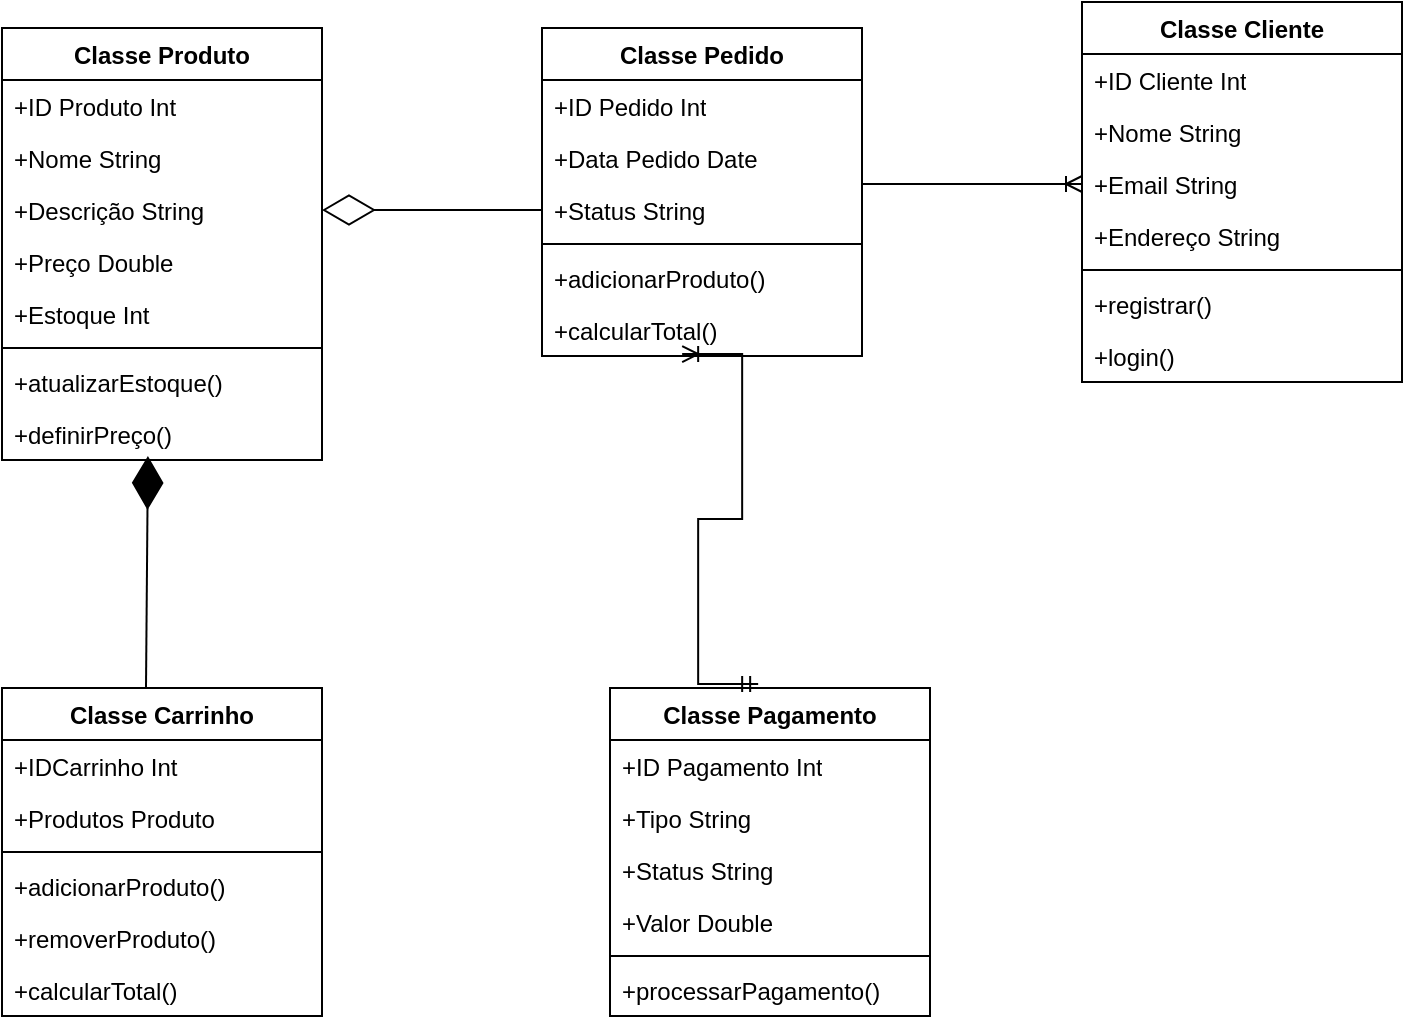 <mxfile version="24.0.7" type="github">
  <diagram name="Página-1" id="cploFBKlk-47lBsPCGw1">
    <mxGraphModel dx="1434" dy="790" grid="1" gridSize="10" guides="1" tooltips="1" connect="1" arrows="1" fold="1" page="1" pageScale="1" pageWidth="827" pageHeight="1169" math="0" shadow="0">
      <root>
        <mxCell id="0" />
        <mxCell id="1" parent="0" />
        <mxCell id="zkHzoytMQvCmvuD0UCkr-35" value="Classe Produto" style="swimlane;fontStyle=1;align=center;verticalAlign=top;childLayout=stackLayout;horizontal=1;startSize=26;horizontalStack=0;resizeParent=1;resizeParentMax=0;resizeLast=0;collapsible=1;marginBottom=0;whiteSpace=wrap;html=1;" parent="1" vertex="1">
          <mxGeometry x="30" y="340" width="160" height="216" as="geometry" />
        </mxCell>
        <mxCell id="zkHzoytMQvCmvuD0UCkr-36" value="+ID Produto Int" style="text;strokeColor=none;fillColor=none;align=left;verticalAlign=top;spacingLeft=4;spacingRight=4;overflow=hidden;rotatable=0;points=[[0,0.5],[1,0.5]];portConstraint=eastwest;whiteSpace=wrap;html=1;" parent="zkHzoytMQvCmvuD0UCkr-35" vertex="1">
          <mxGeometry y="26" width="160" height="26" as="geometry" />
        </mxCell>
        <mxCell id="zkHzoytMQvCmvuD0UCkr-39" value="+Nome String" style="text;strokeColor=none;fillColor=none;align=left;verticalAlign=top;spacingLeft=4;spacingRight=4;overflow=hidden;rotatable=0;points=[[0,0.5],[1,0.5]];portConstraint=eastwest;whiteSpace=wrap;html=1;" parent="zkHzoytMQvCmvuD0UCkr-35" vertex="1">
          <mxGeometry y="52" width="160" height="26" as="geometry" />
        </mxCell>
        <mxCell id="zkHzoytMQvCmvuD0UCkr-40" value="+Descrição String" style="text;strokeColor=none;fillColor=none;align=left;verticalAlign=top;spacingLeft=4;spacingRight=4;overflow=hidden;rotatable=0;points=[[0,0.5],[1,0.5]];portConstraint=eastwest;whiteSpace=wrap;html=1;" parent="zkHzoytMQvCmvuD0UCkr-35" vertex="1">
          <mxGeometry y="78" width="160" height="26" as="geometry" />
        </mxCell>
        <mxCell id="zkHzoytMQvCmvuD0UCkr-41" value="+Preço Double" style="text;strokeColor=none;fillColor=none;align=left;verticalAlign=top;spacingLeft=4;spacingRight=4;overflow=hidden;rotatable=0;points=[[0,0.5],[1,0.5]];portConstraint=eastwest;whiteSpace=wrap;html=1;" parent="zkHzoytMQvCmvuD0UCkr-35" vertex="1">
          <mxGeometry y="104" width="160" height="26" as="geometry" />
        </mxCell>
        <mxCell id="zkHzoytMQvCmvuD0UCkr-42" value="+Estoque Int" style="text;strokeColor=none;fillColor=none;align=left;verticalAlign=top;spacingLeft=4;spacingRight=4;overflow=hidden;rotatable=0;points=[[0,0.5],[1,0.5]];portConstraint=eastwest;whiteSpace=wrap;html=1;" parent="zkHzoytMQvCmvuD0UCkr-35" vertex="1">
          <mxGeometry y="130" width="160" height="26" as="geometry" />
        </mxCell>
        <mxCell id="zkHzoytMQvCmvuD0UCkr-37" value="" style="line;strokeWidth=1;fillColor=none;align=left;verticalAlign=middle;spacingTop=-1;spacingLeft=3;spacingRight=3;rotatable=0;labelPosition=right;points=[];portConstraint=eastwest;strokeColor=inherit;" parent="zkHzoytMQvCmvuD0UCkr-35" vertex="1">
          <mxGeometry y="156" width="160" height="8" as="geometry" />
        </mxCell>
        <mxCell id="zkHzoytMQvCmvuD0UCkr-43" value="+atualizarEstoque()" style="text;strokeColor=none;fillColor=none;align=left;verticalAlign=top;spacingLeft=4;spacingRight=4;overflow=hidden;rotatable=0;points=[[0,0.5],[1,0.5]];portConstraint=eastwest;whiteSpace=wrap;html=1;" parent="zkHzoytMQvCmvuD0UCkr-35" vertex="1">
          <mxGeometry y="164" width="160" height="26" as="geometry" />
        </mxCell>
        <mxCell id="zkHzoytMQvCmvuD0UCkr-38" value="+definirPreço()" style="text;strokeColor=none;fillColor=none;align=left;verticalAlign=top;spacingLeft=4;spacingRight=4;overflow=hidden;rotatable=0;points=[[0,0.5],[1,0.5]];portConstraint=eastwest;whiteSpace=wrap;html=1;" parent="zkHzoytMQvCmvuD0UCkr-35" vertex="1">
          <mxGeometry y="190" width="160" height="26" as="geometry" />
        </mxCell>
        <mxCell id="zkHzoytMQvCmvuD0UCkr-44" value="Classe Pedido" style="swimlane;fontStyle=1;align=center;verticalAlign=top;childLayout=stackLayout;horizontal=1;startSize=26;horizontalStack=0;resizeParent=1;resizeParentMax=0;resizeLast=0;collapsible=1;marginBottom=0;whiteSpace=wrap;html=1;" parent="1" vertex="1">
          <mxGeometry x="300" y="340" width="160" height="164" as="geometry" />
        </mxCell>
        <mxCell id="zkHzoytMQvCmvuD0UCkr-48" value="+ID Pedido Int" style="text;strokeColor=none;fillColor=none;align=left;verticalAlign=top;spacingLeft=4;spacingRight=4;overflow=hidden;rotatable=0;points=[[0,0.5],[1,0.5]];portConstraint=eastwest;whiteSpace=wrap;html=1;" parent="zkHzoytMQvCmvuD0UCkr-44" vertex="1">
          <mxGeometry y="26" width="160" height="26" as="geometry" />
        </mxCell>
        <mxCell id="zkHzoytMQvCmvuD0UCkr-45" value="+Data Pedido Date" style="text;strokeColor=none;fillColor=none;align=left;verticalAlign=top;spacingLeft=4;spacingRight=4;overflow=hidden;rotatable=0;points=[[0,0.5],[1,0.5]];portConstraint=eastwest;whiteSpace=wrap;html=1;" parent="zkHzoytMQvCmvuD0UCkr-44" vertex="1">
          <mxGeometry y="52" width="160" height="26" as="geometry" />
        </mxCell>
        <mxCell id="zkHzoytMQvCmvuD0UCkr-49" value="+Status String" style="text;strokeColor=none;fillColor=none;align=left;verticalAlign=top;spacingLeft=4;spacingRight=4;overflow=hidden;rotatable=0;points=[[0,0.5],[1,0.5]];portConstraint=eastwest;whiteSpace=wrap;html=1;" parent="zkHzoytMQvCmvuD0UCkr-44" vertex="1">
          <mxGeometry y="78" width="160" height="26" as="geometry" />
        </mxCell>
        <mxCell id="zkHzoytMQvCmvuD0UCkr-46" value="" style="line;strokeWidth=1;fillColor=none;align=left;verticalAlign=middle;spacingTop=-1;spacingLeft=3;spacingRight=3;rotatable=0;labelPosition=right;points=[];portConstraint=eastwest;strokeColor=inherit;" parent="zkHzoytMQvCmvuD0UCkr-44" vertex="1">
          <mxGeometry y="104" width="160" height="8" as="geometry" />
        </mxCell>
        <mxCell id="zkHzoytMQvCmvuD0UCkr-47" value="+adicionarProduto()" style="text;strokeColor=none;fillColor=none;align=left;verticalAlign=top;spacingLeft=4;spacingRight=4;overflow=hidden;rotatable=0;points=[[0,0.5],[1,0.5]];portConstraint=eastwest;whiteSpace=wrap;html=1;" parent="zkHzoytMQvCmvuD0UCkr-44" vertex="1">
          <mxGeometry y="112" width="160" height="26" as="geometry" />
        </mxCell>
        <mxCell id="zkHzoytMQvCmvuD0UCkr-69" value="+calcularTotal()" style="text;strokeColor=none;fillColor=none;align=left;verticalAlign=top;spacingLeft=4;spacingRight=4;overflow=hidden;rotatable=0;points=[[0,0.5],[1,0.5]];portConstraint=eastwest;whiteSpace=wrap;html=1;" parent="zkHzoytMQvCmvuD0UCkr-44" vertex="1">
          <mxGeometry y="138" width="160" height="26" as="geometry" />
        </mxCell>
        <mxCell id="zkHzoytMQvCmvuD0UCkr-50" value="Classe Cliente" style="swimlane;fontStyle=1;align=center;verticalAlign=top;childLayout=stackLayout;horizontal=1;startSize=26;horizontalStack=0;resizeParent=1;resizeParentMax=0;resizeLast=0;collapsible=1;marginBottom=0;whiteSpace=wrap;html=1;" parent="1" vertex="1">
          <mxGeometry x="570" y="327" width="160" height="190" as="geometry" />
        </mxCell>
        <mxCell id="zkHzoytMQvCmvuD0UCkr-54" value="+ID Cliente Int" style="text;strokeColor=none;fillColor=none;align=left;verticalAlign=top;spacingLeft=4;spacingRight=4;overflow=hidden;rotatable=0;points=[[0,0.5],[1,0.5]];portConstraint=eastwest;whiteSpace=wrap;html=1;" parent="zkHzoytMQvCmvuD0UCkr-50" vertex="1">
          <mxGeometry y="26" width="160" height="26" as="geometry" />
        </mxCell>
        <mxCell id="zkHzoytMQvCmvuD0UCkr-55" value="+Nome String" style="text;strokeColor=none;fillColor=none;align=left;verticalAlign=top;spacingLeft=4;spacingRight=4;overflow=hidden;rotatable=0;points=[[0,0.5],[1,0.5]];portConstraint=eastwest;whiteSpace=wrap;html=1;" parent="zkHzoytMQvCmvuD0UCkr-50" vertex="1">
          <mxGeometry y="52" width="160" height="26" as="geometry" />
        </mxCell>
        <mxCell id="zkHzoytMQvCmvuD0UCkr-56" value="+Email String" style="text;strokeColor=none;fillColor=none;align=left;verticalAlign=top;spacingLeft=4;spacingRight=4;overflow=hidden;rotatable=0;points=[[0,0.5],[1,0.5]];portConstraint=eastwest;whiteSpace=wrap;html=1;" parent="zkHzoytMQvCmvuD0UCkr-50" vertex="1">
          <mxGeometry y="78" width="160" height="26" as="geometry" />
        </mxCell>
        <mxCell id="zkHzoytMQvCmvuD0UCkr-51" value="+Endereço String" style="text;strokeColor=none;fillColor=none;align=left;verticalAlign=top;spacingLeft=4;spacingRight=4;overflow=hidden;rotatable=0;points=[[0,0.5],[1,0.5]];portConstraint=eastwest;whiteSpace=wrap;html=1;" parent="zkHzoytMQvCmvuD0UCkr-50" vertex="1">
          <mxGeometry y="104" width="160" height="26" as="geometry" />
        </mxCell>
        <mxCell id="zkHzoytMQvCmvuD0UCkr-52" value="" style="line;strokeWidth=1;fillColor=none;align=left;verticalAlign=middle;spacingTop=-1;spacingLeft=3;spacingRight=3;rotatable=0;labelPosition=right;points=[];portConstraint=eastwest;strokeColor=inherit;" parent="zkHzoytMQvCmvuD0UCkr-50" vertex="1">
          <mxGeometry y="130" width="160" height="8" as="geometry" />
        </mxCell>
        <mxCell id="zkHzoytMQvCmvuD0UCkr-53" value="+registrar()" style="text;strokeColor=none;fillColor=none;align=left;verticalAlign=top;spacingLeft=4;spacingRight=4;overflow=hidden;rotatable=0;points=[[0,0.5],[1,0.5]];portConstraint=eastwest;whiteSpace=wrap;html=1;" parent="zkHzoytMQvCmvuD0UCkr-50" vertex="1">
          <mxGeometry y="138" width="160" height="26" as="geometry" />
        </mxCell>
        <mxCell id="zkHzoytMQvCmvuD0UCkr-70" value="+login()&lt;div&gt;&lt;br&gt;&lt;/div&gt;" style="text;strokeColor=none;fillColor=none;align=left;verticalAlign=top;spacingLeft=4;spacingRight=4;overflow=hidden;rotatable=0;points=[[0,0.5],[1,0.5]];portConstraint=eastwest;whiteSpace=wrap;html=1;" parent="zkHzoytMQvCmvuD0UCkr-50" vertex="1">
          <mxGeometry y="164" width="160" height="26" as="geometry" />
        </mxCell>
        <mxCell id="zkHzoytMQvCmvuD0UCkr-57" value="Classe Carrinho" style="swimlane;fontStyle=1;align=center;verticalAlign=top;childLayout=stackLayout;horizontal=1;startSize=26;horizontalStack=0;resizeParent=1;resizeParentMax=0;resizeLast=0;collapsible=1;marginBottom=0;whiteSpace=wrap;html=1;" parent="1" vertex="1">
          <mxGeometry x="30" y="670" width="160" height="164" as="geometry" />
        </mxCell>
        <mxCell id="zkHzoytMQvCmvuD0UCkr-61" value="+IDCarrinho Int" style="text;strokeColor=none;fillColor=none;align=left;verticalAlign=top;spacingLeft=4;spacingRight=4;overflow=hidden;rotatable=0;points=[[0,0.5],[1,0.5]];portConstraint=eastwest;whiteSpace=wrap;html=1;" parent="zkHzoytMQvCmvuD0UCkr-57" vertex="1">
          <mxGeometry y="26" width="160" height="26" as="geometry" />
        </mxCell>
        <mxCell id="zkHzoytMQvCmvuD0UCkr-58" value="+Produtos Produto" style="text;strokeColor=none;fillColor=none;align=left;verticalAlign=top;spacingLeft=4;spacingRight=4;overflow=hidden;rotatable=0;points=[[0,0.5],[1,0.5]];portConstraint=eastwest;whiteSpace=wrap;html=1;" parent="zkHzoytMQvCmvuD0UCkr-57" vertex="1">
          <mxGeometry y="52" width="160" height="26" as="geometry" />
        </mxCell>
        <mxCell id="zkHzoytMQvCmvuD0UCkr-59" value="" style="line;strokeWidth=1;fillColor=none;align=left;verticalAlign=middle;spacingTop=-1;spacingLeft=3;spacingRight=3;rotatable=0;labelPosition=right;points=[];portConstraint=eastwest;strokeColor=inherit;" parent="zkHzoytMQvCmvuD0UCkr-57" vertex="1">
          <mxGeometry y="78" width="160" height="8" as="geometry" />
        </mxCell>
        <mxCell id="zkHzoytMQvCmvuD0UCkr-60" value="+adicionarProduto()" style="text;strokeColor=none;fillColor=none;align=left;verticalAlign=top;spacingLeft=4;spacingRight=4;overflow=hidden;rotatable=0;points=[[0,0.5],[1,0.5]];portConstraint=eastwest;whiteSpace=wrap;html=1;" parent="zkHzoytMQvCmvuD0UCkr-57" vertex="1">
          <mxGeometry y="86" width="160" height="26" as="geometry" />
        </mxCell>
        <mxCell id="zkHzoytMQvCmvuD0UCkr-71" value="+removerProduto()" style="text;strokeColor=none;fillColor=none;align=left;verticalAlign=top;spacingLeft=4;spacingRight=4;overflow=hidden;rotatable=0;points=[[0,0.5],[1,0.5]];portConstraint=eastwest;whiteSpace=wrap;html=1;" parent="zkHzoytMQvCmvuD0UCkr-57" vertex="1">
          <mxGeometry y="112" width="160" height="26" as="geometry" />
        </mxCell>
        <mxCell id="zkHzoytMQvCmvuD0UCkr-72" value="+calcularTotal()&lt;div&gt;&lt;br&gt;&lt;/div&gt;" style="text;strokeColor=none;fillColor=none;align=left;verticalAlign=top;spacingLeft=4;spacingRight=4;overflow=hidden;rotatable=0;points=[[0,0.5],[1,0.5]];portConstraint=eastwest;whiteSpace=wrap;html=1;" parent="zkHzoytMQvCmvuD0UCkr-57" vertex="1">
          <mxGeometry y="138" width="160" height="26" as="geometry" />
        </mxCell>
        <mxCell id="zkHzoytMQvCmvuD0UCkr-62" value="Classe Pagamento" style="swimlane;fontStyle=1;align=center;verticalAlign=top;childLayout=stackLayout;horizontal=1;startSize=26;horizontalStack=0;resizeParent=1;resizeParentMax=0;resizeLast=0;collapsible=1;marginBottom=0;whiteSpace=wrap;html=1;" parent="1" vertex="1">
          <mxGeometry x="334" y="670" width="160" height="164" as="geometry" />
        </mxCell>
        <mxCell id="zkHzoytMQvCmvuD0UCkr-63" value="+ID Pagamento Int" style="text;strokeColor=none;fillColor=none;align=left;verticalAlign=top;spacingLeft=4;spacingRight=4;overflow=hidden;rotatable=0;points=[[0,0.5],[1,0.5]];portConstraint=eastwest;whiteSpace=wrap;html=1;" parent="zkHzoytMQvCmvuD0UCkr-62" vertex="1">
          <mxGeometry y="26" width="160" height="26" as="geometry" />
        </mxCell>
        <mxCell id="zkHzoytMQvCmvuD0UCkr-66" value="+Tipo String" style="text;strokeColor=none;fillColor=none;align=left;verticalAlign=top;spacingLeft=4;spacingRight=4;overflow=hidden;rotatable=0;points=[[0,0.5],[1,0.5]];portConstraint=eastwest;whiteSpace=wrap;html=1;" parent="zkHzoytMQvCmvuD0UCkr-62" vertex="1">
          <mxGeometry y="52" width="160" height="26" as="geometry" />
        </mxCell>
        <mxCell id="zkHzoytMQvCmvuD0UCkr-68" value="+Status String" style="text;strokeColor=none;fillColor=none;align=left;verticalAlign=top;spacingLeft=4;spacingRight=4;overflow=hidden;rotatable=0;points=[[0,0.5],[1,0.5]];portConstraint=eastwest;whiteSpace=wrap;html=1;" parent="zkHzoytMQvCmvuD0UCkr-62" vertex="1">
          <mxGeometry y="78" width="160" height="26" as="geometry" />
        </mxCell>
        <mxCell id="zkHzoytMQvCmvuD0UCkr-67" value="+Valor Double" style="text;strokeColor=none;fillColor=none;align=left;verticalAlign=top;spacingLeft=4;spacingRight=4;overflow=hidden;rotatable=0;points=[[0,0.5],[1,0.5]];portConstraint=eastwest;whiteSpace=wrap;html=1;" parent="zkHzoytMQvCmvuD0UCkr-62" vertex="1">
          <mxGeometry y="104" width="160" height="26" as="geometry" />
        </mxCell>
        <mxCell id="zkHzoytMQvCmvuD0UCkr-64" value="" style="line;strokeWidth=1;fillColor=none;align=left;verticalAlign=middle;spacingTop=-1;spacingLeft=3;spacingRight=3;rotatable=0;labelPosition=right;points=[];portConstraint=eastwest;strokeColor=inherit;" parent="zkHzoytMQvCmvuD0UCkr-62" vertex="1">
          <mxGeometry y="130" width="160" height="8" as="geometry" />
        </mxCell>
        <mxCell id="zkHzoytMQvCmvuD0UCkr-65" value="+processarPagamento()" style="text;strokeColor=none;fillColor=none;align=left;verticalAlign=top;spacingLeft=4;spacingRight=4;overflow=hidden;rotatable=0;points=[[0,0.5],[1,0.5]];portConstraint=eastwest;whiteSpace=wrap;html=1;" parent="zkHzoytMQvCmvuD0UCkr-62" vertex="1">
          <mxGeometry y="138" width="160" height="26" as="geometry" />
        </mxCell>
        <mxCell id="zkHzoytMQvCmvuD0UCkr-80" value="" style="endArrow=diamondThin;endFill=1;endSize=24;html=1;rounded=0;exitX=0.45;exitY=0;exitDx=0;exitDy=0;entryX=0.456;entryY=0.923;entryDx=0;entryDy=0;entryPerimeter=0;exitPerimeter=0;" parent="1" source="zkHzoytMQvCmvuD0UCkr-57" target="zkHzoytMQvCmvuD0UCkr-38" edge="1">
          <mxGeometry width="160" relative="1" as="geometry">
            <mxPoint x="330" y="210" as="sourcePoint" />
            <mxPoint x="490" y="210" as="targetPoint" />
          </mxGeometry>
        </mxCell>
        <mxCell id="zkHzoytMQvCmvuD0UCkr-85" value="" style="endArrow=diamondThin;endFill=0;endSize=24;html=1;rounded=0;entryX=1;entryY=0.5;entryDx=0;entryDy=0;exitX=0;exitY=0.5;exitDx=0;exitDy=0;" parent="1" source="zkHzoytMQvCmvuD0UCkr-49" target="zkHzoytMQvCmvuD0UCkr-40" edge="1">
          <mxGeometry width="160" relative="1" as="geometry">
            <mxPoint x="580" y="610" as="sourcePoint" />
            <mxPoint x="510" y="690" as="targetPoint" />
          </mxGeometry>
        </mxCell>
        <mxCell id="2Y1vH_l5o_tb1pA-xx1D-1" value="" style="edgeStyle=entityRelationEdgeStyle;fontSize=12;html=1;endArrow=ERoneToMany;rounded=0;entryX=0;entryY=0.5;entryDx=0;entryDy=0;" edge="1" parent="1" target="zkHzoytMQvCmvuD0UCkr-56">
          <mxGeometry width="100" height="100" relative="1" as="geometry">
            <mxPoint x="460" y="418" as="sourcePoint" />
            <mxPoint x="390" y="250" as="targetPoint" />
          </mxGeometry>
        </mxCell>
        <mxCell id="2Y1vH_l5o_tb1pA-xx1D-2" value="" style="edgeStyle=entityRelationEdgeStyle;fontSize=12;html=1;endArrow=ERoneToMany;startArrow=ERmandOne;rounded=0;exitX=0.463;exitY=-0.012;exitDx=0;exitDy=0;exitPerimeter=0;entryX=0.438;entryY=0.962;entryDx=0;entryDy=0;entryPerimeter=0;" edge="1" parent="1" source="zkHzoytMQvCmvuD0UCkr-62" target="zkHzoytMQvCmvuD0UCkr-69">
          <mxGeometry width="100" height="100" relative="1" as="geometry">
            <mxPoint x="360" y="560" as="sourcePoint" />
            <mxPoint x="460" y="460" as="targetPoint" />
          </mxGeometry>
        </mxCell>
      </root>
    </mxGraphModel>
  </diagram>
</mxfile>
